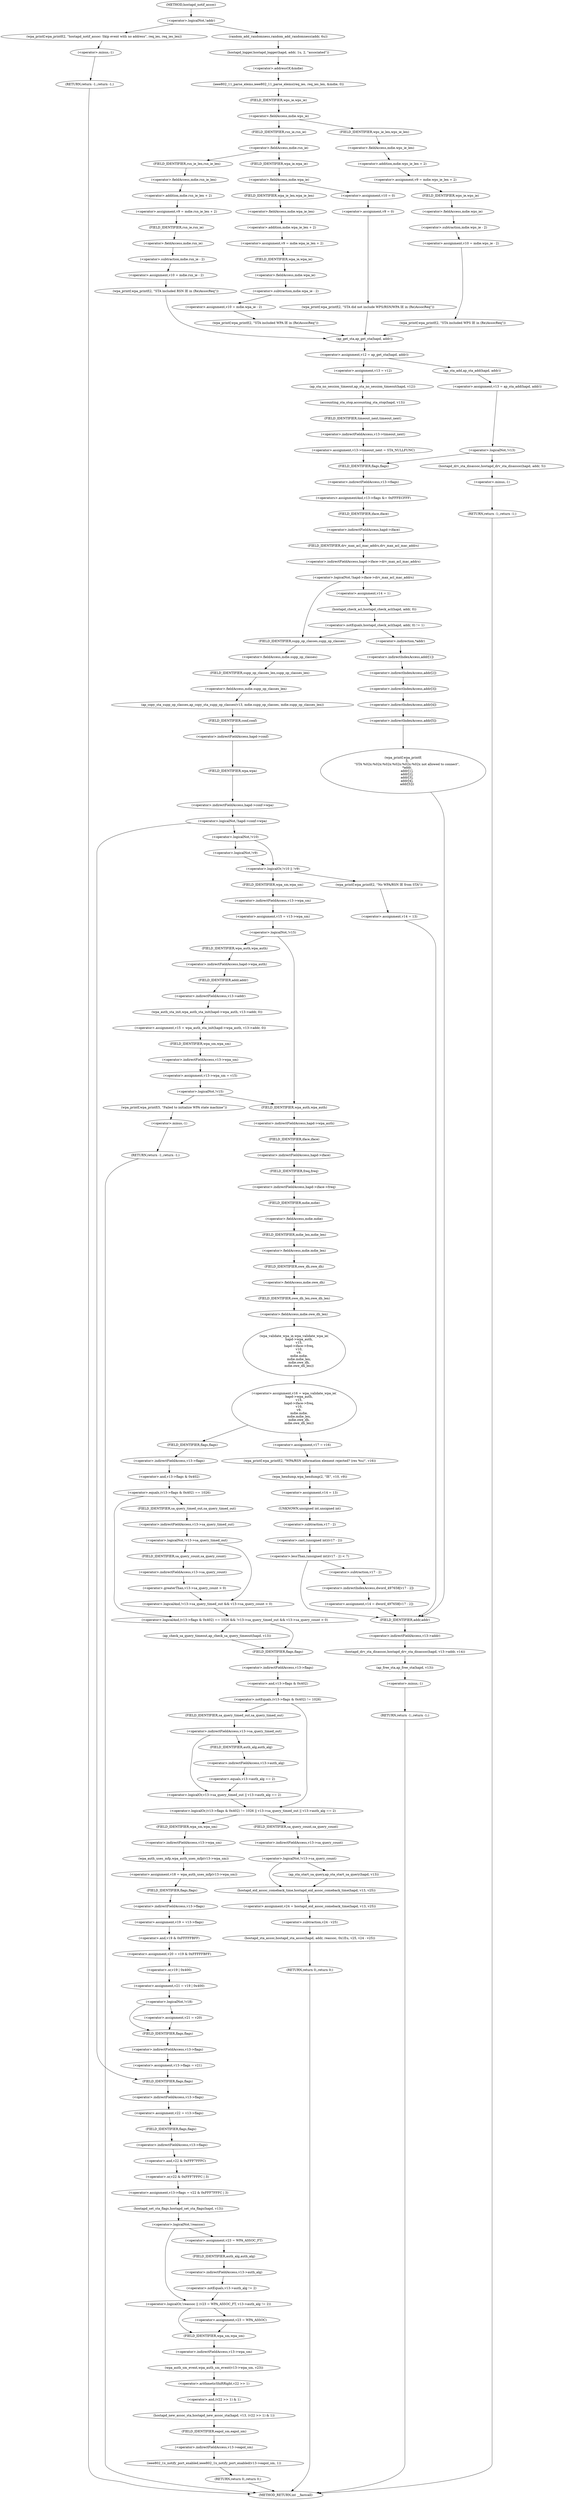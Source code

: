 digraph hostapd_notif_assoc {  
"1000143" [label = "(<operator>.logicalNot,!addr)" ]
"1000146" [label = "(wpa_printf,wpa_printf(2, \"hostapd_notif_assoc: Skip event with no address\", req_ies, req_ies_len))" ]
"1000151" [label = "(RETURN,return -1;,return -1;)" ]
"1000152" [label = "(<operator>.minus,-1)" ]
"1000154" [label = "(random_add_randomness,random_add_randomness(addr, 6u))" ]
"1000157" [label = "(hostapd_logger,hostapd_logger(hapd, addr, 1u, 2, \"associated\"))" ]
"1000163" [label = "(ieee802_11_parse_elems,ieee802_11_parse_elems(req_ies, req_ies_len, &mdie, 0))" ]
"1000166" [label = "(<operator>.addressOf,&mdie)" ]
"1000170" [label = "(<operator>.fieldAccess,mdie.wps_ie)" ]
"1000172" [label = "(FIELD_IDENTIFIER,wps_ie,wps_ie)" ]
"1000174" [label = "(<operator>.assignment,v9 = mdie.wps_ie_len + 2)" ]
"1000176" [label = "(<operator>.addition,mdie.wps_ie_len + 2)" ]
"1000177" [label = "(<operator>.fieldAccess,mdie.wps_ie_len)" ]
"1000179" [label = "(FIELD_IDENTIFIER,wps_ie_len,wps_ie_len)" ]
"1000181" [label = "(<operator>.assignment,v10 = mdie.wps_ie - 2)" ]
"1000183" [label = "(<operator>.subtraction,mdie.wps_ie - 2)" ]
"1000184" [label = "(<operator>.fieldAccess,mdie.wps_ie)" ]
"1000186" [label = "(FIELD_IDENTIFIER,wps_ie,wps_ie)" ]
"1000188" [label = "(wpa_printf,wpa_printf(2, \"STA included WPS IE in (Re)AssocReq\"))" ]
"1000193" [label = "(<operator>.fieldAccess,mdie.rsn_ie)" ]
"1000195" [label = "(FIELD_IDENTIFIER,rsn_ie,rsn_ie)" ]
"1000197" [label = "(<operator>.assignment,v9 = mdie.rsn_ie_len + 2)" ]
"1000199" [label = "(<operator>.addition,mdie.rsn_ie_len + 2)" ]
"1000200" [label = "(<operator>.fieldAccess,mdie.rsn_ie_len)" ]
"1000202" [label = "(FIELD_IDENTIFIER,rsn_ie_len,rsn_ie_len)" ]
"1000204" [label = "(<operator>.assignment,v10 = mdie.rsn_ie - 2)" ]
"1000206" [label = "(<operator>.subtraction,mdie.rsn_ie - 2)" ]
"1000207" [label = "(<operator>.fieldAccess,mdie.rsn_ie)" ]
"1000209" [label = "(FIELD_IDENTIFIER,rsn_ie,rsn_ie)" ]
"1000211" [label = "(wpa_printf,wpa_printf(2, \"STA included RSN IE in (Re)AssocReq\"))" ]
"1000216" [label = "(<operator>.fieldAccess,mdie.wpa_ie)" ]
"1000218" [label = "(FIELD_IDENTIFIER,wpa_ie,wpa_ie)" ]
"1000220" [label = "(<operator>.assignment,v9 = mdie.wpa_ie_len + 2)" ]
"1000222" [label = "(<operator>.addition,mdie.wpa_ie_len + 2)" ]
"1000223" [label = "(<operator>.fieldAccess,mdie.wpa_ie_len)" ]
"1000225" [label = "(FIELD_IDENTIFIER,wpa_ie_len,wpa_ie_len)" ]
"1000227" [label = "(<operator>.assignment,v10 = mdie.wpa_ie - 2)" ]
"1000229" [label = "(<operator>.subtraction,mdie.wpa_ie - 2)" ]
"1000230" [label = "(<operator>.fieldAccess,mdie.wpa_ie)" ]
"1000232" [label = "(FIELD_IDENTIFIER,wpa_ie,wpa_ie)" ]
"1000234" [label = "(wpa_printf,wpa_printf(2, \"STA included WPA IE in (Re)AssocReq\"))" ]
"1000239" [label = "(<operator>.assignment,v10 = 0)" ]
"1000242" [label = "(<operator>.assignment,v9 = 0)" ]
"1000245" [label = "(wpa_printf,wpa_printf(2, \"STA did not include WPS/RSN/WPA IE in (Re)AssocReq\"))" ]
"1000248" [label = "(<operator>.assignment,v12 = ap_get_sta(hapd, addr))" ]
"1000250" [label = "(ap_get_sta,ap_get_sta(hapd, addr))" ]
"1000256" [label = "(<operator>.assignment,v13 = v12)" ]
"1000259" [label = "(ap_sta_no_session_timeout,ap_sta_no_session_timeout(hapd, v12))" ]
"1000262" [label = "(accounting_sta_stop,accounting_sta_stop(hapd, v13))" ]
"1000265" [label = "(<operator>.assignment,v13->timeout_next = STA_NULLFUNC)" ]
"1000266" [label = "(<operator>.indirectFieldAccess,v13->timeout_next)" ]
"1000268" [label = "(FIELD_IDENTIFIER,timeout_next,timeout_next)" ]
"1000272" [label = "(<operator>.assignment,v13 = ap_sta_add(hapd, addr))" ]
"1000274" [label = "(ap_sta_add,ap_sta_add(hapd, addr))" ]
"1000278" [label = "(<operator>.logicalNot,!v13)" ]
"1000281" [label = "(hostapd_drv_sta_disassoc,hostapd_drv_sta_disassoc(hapd, addr, 5))" ]
"1000285" [label = "(RETURN,return -1;,return -1;)" ]
"1000286" [label = "(<operator>.minus,-1)" ]
"1000288" [label = "(<operators>.assignmentAnd,v13->flags &= 0xFFFECFFF)" ]
"1000289" [label = "(<operator>.indirectFieldAccess,v13->flags)" ]
"1000291" [label = "(FIELD_IDENTIFIER,flags,flags)" ]
"1000294" [label = "(<operator>.logicalNot,!hapd->iface->drv_max_acl_mac_addrs)" ]
"1000295" [label = "(<operator>.indirectFieldAccess,hapd->iface->drv_max_acl_mac_addrs)" ]
"1000296" [label = "(<operator>.indirectFieldAccess,hapd->iface)" ]
"1000298" [label = "(FIELD_IDENTIFIER,iface,iface)" ]
"1000299" [label = "(FIELD_IDENTIFIER,drv_max_acl_mac_addrs,drv_max_acl_mac_addrs)" ]
"1000301" [label = "(<operator>.assignment,v14 = 1)" ]
"1000305" [label = "(<operator>.notEquals,hostapd_check_acl(hapd, addr, 0) != 1)" ]
"1000306" [label = "(hostapd_check_acl,hostapd_check_acl(hapd, addr, 0))" ]
"1000312" [label = "(wpa_printf,wpa_printf(\n        3,\n        \"STA %02x:%02x:%02x:%02x:%02x:%02x not allowed to connect\",\n        *addr,\n        addr[1],\n        addr[2],\n        addr[3],\n        addr[4],\n        addr[5]))" ]
"1000315" [label = "(<operator>.indirection,*addr)" ]
"1000317" [label = "(<operator>.indirectIndexAccess,addr[1])" ]
"1000320" [label = "(<operator>.indirectIndexAccess,addr[2])" ]
"1000323" [label = "(<operator>.indirectIndexAccess,addr[3])" ]
"1000326" [label = "(<operator>.indirectIndexAccess,addr[4])" ]
"1000329" [label = "(<operator>.indirectIndexAccess,addr[5])" ]
"1000333" [label = "(ap_copy_sta_supp_op_classes,ap_copy_sta_supp_op_classes(v13, mdie.supp_op_classes, mdie.supp_op_classes_len))" ]
"1000335" [label = "(<operator>.fieldAccess,mdie.supp_op_classes)" ]
"1000337" [label = "(FIELD_IDENTIFIER,supp_op_classes,supp_op_classes)" ]
"1000338" [label = "(<operator>.fieldAccess,mdie.supp_op_classes_len)" ]
"1000340" [label = "(FIELD_IDENTIFIER,supp_op_classes_len,supp_op_classes_len)" ]
"1000342" [label = "(<operator>.logicalNot,!hapd->conf->wpa)" ]
"1000343" [label = "(<operator>.indirectFieldAccess,hapd->conf->wpa)" ]
"1000344" [label = "(<operator>.indirectFieldAccess,hapd->conf)" ]
"1000346" [label = "(FIELD_IDENTIFIER,conf,conf)" ]
"1000347" [label = "(FIELD_IDENTIFIER,wpa,wpa)" ]
"1000350" [label = "(<operator>.assignment,v22 = v13->flags)" ]
"1000352" [label = "(<operator>.indirectFieldAccess,v13->flags)" ]
"1000354" [label = "(FIELD_IDENTIFIER,flags,flags)" ]
"1000355" [label = "(<operator>.assignment,v13->flags = v22 & 0xFFF7FFFC | 3)" ]
"1000356" [label = "(<operator>.indirectFieldAccess,v13->flags)" ]
"1000358" [label = "(FIELD_IDENTIFIER,flags,flags)" ]
"1000359" [label = "(<operator>.or,v22 & 0xFFF7FFFC | 3)" ]
"1000360" [label = "(<operator>.and,v22 & 0xFFF7FFFC)" ]
"1000364" [label = "(hostapd_set_sta_flags,hostapd_set_sta_flags(hapd, v13))" ]
"1000368" [label = "(<operator>.logicalOr,!reassoc || (v23 = WPA_ASSOC_FT, v13->auth_alg != 2))" ]
"1000369" [label = "(<operator>.logicalNot,!reassoc)" ]
"1000372" [label = "(<operator>.assignment,v23 = WPA_ASSOC_FT)" ]
"1000375" [label = "(<operator>.notEquals,v13->auth_alg != 2)" ]
"1000376" [label = "(<operator>.indirectFieldAccess,v13->auth_alg)" ]
"1000378" [label = "(FIELD_IDENTIFIER,auth_alg,auth_alg)" ]
"1000380" [label = "(<operator>.assignment,v23 = WPA_ASSOC)" ]
"1000383" [label = "(wpa_auth_sm_event,wpa_auth_sm_event(v13->wpa_sm, v23))" ]
"1000384" [label = "(<operator>.indirectFieldAccess,v13->wpa_sm)" ]
"1000386" [label = "(FIELD_IDENTIFIER,wpa_sm,wpa_sm)" ]
"1000388" [label = "(hostapd_new_assoc_sta,hostapd_new_assoc_sta(hapd, v13, (v22 >> 1) & 1))" ]
"1000391" [label = "(<operator>.and,(v22 >> 1) & 1)" ]
"1000392" [label = "(<operator>.arithmeticShiftRight,v22 >> 1)" ]
"1000396" [label = "(ieee802_1x_notify_port_enabled,ieee802_1x_notify_port_enabled(v13->eapol_sm, 1))" ]
"1000397" [label = "(<operator>.indirectFieldAccess,v13->eapol_sm)" ]
"1000399" [label = "(FIELD_IDENTIFIER,eapol_sm,eapol_sm)" ]
"1000401" [label = "(RETURN,return 0;,return 0;)" ]
"1000404" [label = "(<operator>.logicalOr,!v10 || !v9)" ]
"1000405" [label = "(<operator>.logicalNot,!v10)" ]
"1000407" [label = "(<operator>.logicalNot,!v9)" ]
"1000410" [label = "(wpa_printf,wpa_printf(2, \"No WPA/RSN IE from STA\"))" ]
"1000413" [label = "(<operator>.assignment,v14 = 13)" ]
"1000417" [label = "(hostapd_drv_sta_disassoc,hostapd_drv_sta_disassoc(hapd, v13->addr, v14))" ]
"1000419" [label = "(<operator>.indirectFieldAccess,v13->addr)" ]
"1000421" [label = "(FIELD_IDENTIFIER,addr,addr)" ]
"1000423" [label = "(ap_free_sta,ap_free_sta(hapd, v13))" ]
"1000426" [label = "(RETURN,return -1;,return -1;)" ]
"1000427" [label = "(<operator>.minus,-1)" ]
"1000429" [label = "(<operator>.assignment,v15 = v13->wpa_sm)" ]
"1000431" [label = "(<operator>.indirectFieldAccess,v13->wpa_sm)" ]
"1000433" [label = "(FIELD_IDENTIFIER,wpa_sm,wpa_sm)" ]
"1000435" [label = "(<operator>.logicalNot,!v15)" ]
"1000438" [label = "(<operator>.assignment,v15 = wpa_auth_sta_init(hapd->wpa_auth, v13->addr, 0))" ]
"1000440" [label = "(wpa_auth_sta_init,wpa_auth_sta_init(hapd->wpa_auth, v13->addr, 0))" ]
"1000441" [label = "(<operator>.indirectFieldAccess,hapd->wpa_auth)" ]
"1000443" [label = "(FIELD_IDENTIFIER,wpa_auth,wpa_auth)" ]
"1000444" [label = "(<operator>.indirectFieldAccess,v13->addr)" ]
"1000446" [label = "(FIELD_IDENTIFIER,addr,addr)" ]
"1000448" [label = "(<operator>.assignment,v13->wpa_sm = v15)" ]
"1000449" [label = "(<operator>.indirectFieldAccess,v13->wpa_sm)" ]
"1000451" [label = "(FIELD_IDENTIFIER,wpa_sm,wpa_sm)" ]
"1000454" [label = "(<operator>.logicalNot,!v15)" ]
"1000457" [label = "(wpa_printf,wpa_printf(5, \"Failed to initialize WPA state machine\"))" ]
"1000460" [label = "(RETURN,return -1;,return -1;)" ]
"1000461" [label = "(<operator>.minus,-1)" ]
"1000463" [label = "(<operator>.assignment,v16 = wpa_validate_wpa_ie(\n          hapd->wpa_auth,\n          v15,\n          hapd->iface->freq,\n          v10,\n          v9,\n          mdie.mdie,\n          mdie.mdie_len,\n          mdie.owe_dh,\n          mdie.owe_dh_len))" ]
"1000465" [label = "(wpa_validate_wpa_ie,wpa_validate_wpa_ie(\n          hapd->wpa_auth,\n          v15,\n          hapd->iface->freq,\n          v10,\n          v9,\n          mdie.mdie,\n          mdie.mdie_len,\n          mdie.owe_dh,\n          mdie.owe_dh_len))" ]
"1000466" [label = "(<operator>.indirectFieldAccess,hapd->wpa_auth)" ]
"1000468" [label = "(FIELD_IDENTIFIER,wpa_auth,wpa_auth)" ]
"1000470" [label = "(<operator>.indirectFieldAccess,hapd->iface->freq)" ]
"1000471" [label = "(<operator>.indirectFieldAccess,hapd->iface)" ]
"1000473" [label = "(FIELD_IDENTIFIER,iface,iface)" ]
"1000474" [label = "(FIELD_IDENTIFIER,freq,freq)" ]
"1000477" [label = "(<operator>.fieldAccess,mdie.mdie)" ]
"1000479" [label = "(FIELD_IDENTIFIER,mdie,mdie)" ]
"1000480" [label = "(<operator>.fieldAccess,mdie.mdie_len)" ]
"1000482" [label = "(FIELD_IDENTIFIER,mdie_len,mdie_len)" ]
"1000483" [label = "(<operator>.fieldAccess,mdie.owe_dh)" ]
"1000485" [label = "(FIELD_IDENTIFIER,owe_dh,owe_dh)" ]
"1000486" [label = "(<operator>.fieldAccess,mdie.owe_dh_len)" ]
"1000488" [label = "(FIELD_IDENTIFIER,owe_dh_len,owe_dh_len)" ]
"1000492" [label = "(<operator>.assignment,v17 = v16)" ]
"1000495" [label = "(wpa_printf,wpa_printf(2, \"WPA/RSN information element rejected? (res %u)\", v16))" ]
"1000499" [label = "(wpa_hexdump,wpa_hexdump(2, \"IE\", v10, v9))" ]
"1000504" [label = "(<operator>.assignment,v14 = 13)" ]
"1000508" [label = "(<operator>.lessThan,(unsigned int)(v17 - 2) < 7)" ]
"1000509" [label = "(<operator>.cast,(unsigned int)(v17 - 2))" ]
"1000510" [label = "(UNKNOWN,unsigned int,unsigned int)" ]
"1000511" [label = "(<operator>.subtraction,v17 - 2)" ]
"1000515" [label = "(<operator>.assignment,v14 = dword_497658[v17 - 2])" ]
"1000517" [label = "(<operator>.indirectIndexAccess,dword_497658[v17 - 2])" ]
"1000519" [label = "(<operator>.subtraction,v17 - 2)" ]
"1000524" [label = "(<operator>.logicalAnd,(v13->flags & 0x402) == 1026 && !v13->sa_query_timed_out && v13->sa_query_count > 0)" ]
"1000525" [label = "(<operator>.equals,(v13->flags & 0x402) == 1026)" ]
"1000526" [label = "(<operator>.and,v13->flags & 0x402)" ]
"1000527" [label = "(<operator>.indirectFieldAccess,v13->flags)" ]
"1000529" [label = "(FIELD_IDENTIFIER,flags,flags)" ]
"1000532" [label = "(<operator>.logicalAnd,!v13->sa_query_timed_out && v13->sa_query_count > 0)" ]
"1000533" [label = "(<operator>.logicalNot,!v13->sa_query_timed_out)" ]
"1000534" [label = "(<operator>.indirectFieldAccess,v13->sa_query_timed_out)" ]
"1000536" [label = "(FIELD_IDENTIFIER,sa_query_timed_out,sa_query_timed_out)" ]
"1000537" [label = "(<operator>.greaterThan,v13->sa_query_count > 0)" ]
"1000538" [label = "(<operator>.indirectFieldAccess,v13->sa_query_count)" ]
"1000540" [label = "(FIELD_IDENTIFIER,sa_query_count,sa_query_count)" ]
"1000542" [label = "(ap_check_sa_query_timeout,ap_check_sa_query_timeout(hapd, v13))" ]
"1000546" [label = "(<operator>.logicalOr,(v13->flags & 0x402) != 1026 || v13->sa_query_timed_out || v13->auth_alg == 2)" ]
"1000547" [label = "(<operator>.notEquals,(v13->flags & 0x402) != 1026)" ]
"1000548" [label = "(<operator>.and,v13->flags & 0x402)" ]
"1000549" [label = "(<operator>.indirectFieldAccess,v13->flags)" ]
"1000551" [label = "(FIELD_IDENTIFIER,flags,flags)" ]
"1000554" [label = "(<operator>.logicalOr,v13->sa_query_timed_out || v13->auth_alg == 2)" ]
"1000555" [label = "(<operator>.indirectFieldAccess,v13->sa_query_timed_out)" ]
"1000557" [label = "(FIELD_IDENTIFIER,sa_query_timed_out,sa_query_timed_out)" ]
"1000558" [label = "(<operator>.equals,v13->auth_alg == 2)" ]
"1000559" [label = "(<operator>.indirectFieldAccess,v13->auth_alg)" ]
"1000561" [label = "(FIELD_IDENTIFIER,auth_alg,auth_alg)" ]
"1000564" [label = "(<operator>.assignment,v18 = wpa_auth_uses_mfp(v13->wpa_sm))" ]
"1000566" [label = "(wpa_auth_uses_mfp,wpa_auth_uses_mfp(v13->wpa_sm))" ]
"1000567" [label = "(<operator>.indirectFieldAccess,v13->wpa_sm)" ]
"1000569" [label = "(FIELD_IDENTIFIER,wpa_sm,wpa_sm)" ]
"1000570" [label = "(<operator>.assignment,v19 = v13->flags)" ]
"1000572" [label = "(<operator>.indirectFieldAccess,v13->flags)" ]
"1000574" [label = "(FIELD_IDENTIFIER,flags,flags)" ]
"1000575" [label = "(<operator>.assignment,v20 = v19 & 0xFFFFFBFF)" ]
"1000577" [label = "(<operator>.and,v19 & 0xFFFFFBFF)" ]
"1000580" [label = "(<operator>.assignment,v21 = v19 | 0x400)" ]
"1000582" [label = "(<operator>.or,v19 | 0x400)" ]
"1000586" [label = "(<operator>.logicalNot,!v18)" ]
"1000588" [label = "(<operator>.assignment,v21 = v20)" ]
"1000591" [label = "(<operator>.assignment,v13->flags = v21)" ]
"1000592" [label = "(<operator>.indirectFieldAccess,v13->flags)" ]
"1000594" [label = "(FIELD_IDENTIFIER,flags,flags)" ]
"1000598" [label = "(<operator>.logicalNot,!v13->sa_query_count)" ]
"1000599" [label = "(<operator>.indirectFieldAccess,v13->sa_query_count)" ]
"1000601" [label = "(FIELD_IDENTIFIER,sa_query_count,sa_query_count)" ]
"1000602" [label = "(ap_sta_start_sa_query,ap_sta_start_sa_query(hapd, v13))" ]
"1000605" [label = "(<operator>.assignment,v24 = hostapd_eid_assoc_comeback_time(hapd, v13, v25))" ]
"1000607" [label = "(hostapd_eid_assoc_comeback_time,hostapd_eid_assoc_comeback_time(hapd, v13, v25))" ]
"1000611" [label = "(hostapd_sta_assoc,hostapd_sta_assoc(hapd, addr, reassoc, 0x1Eu, v25, v24 - v25))" ]
"1000617" [label = "(<operator>.subtraction,v24 - v25)" ]
"1000620" [label = "(RETURN,return 0;,return 0;)" ]
"1000118" [label = "(METHOD,hostapd_notif_assoc)" ]
"1000622" [label = "(METHOD_RETURN,int __fastcall)" ]
  "1000143" -> "1000146" 
  "1000143" -> "1000154" 
  "1000146" -> "1000152" 
  "1000151" -> "1000622" 
  "1000152" -> "1000151" 
  "1000154" -> "1000157" 
  "1000157" -> "1000166" 
  "1000163" -> "1000172" 
  "1000166" -> "1000163" 
  "1000170" -> "1000179" 
  "1000170" -> "1000195" 
  "1000172" -> "1000170" 
  "1000174" -> "1000186" 
  "1000176" -> "1000174" 
  "1000177" -> "1000176" 
  "1000179" -> "1000177" 
  "1000181" -> "1000188" 
  "1000183" -> "1000181" 
  "1000184" -> "1000183" 
  "1000186" -> "1000184" 
  "1000188" -> "1000250" 
  "1000193" -> "1000202" 
  "1000193" -> "1000218" 
  "1000195" -> "1000193" 
  "1000197" -> "1000209" 
  "1000199" -> "1000197" 
  "1000200" -> "1000199" 
  "1000202" -> "1000200" 
  "1000204" -> "1000211" 
  "1000206" -> "1000204" 
  "1000207" -> "1000206" 
  "1000209" -> "1000207" 
  "1000211" -> "1000250" 
  "1000216" -> "1000225" 
  "1000216" -> "1000239" 
  "1000218" -> "1000216" 
  "1000220" -> "1000232" 
  "1000222" -> "1000220" 
  "1000223" -> "1000222" 
  "1000225" -> "1000223" 
  "1000227" -> "1000234" 
  "1000229" -> "1000227" 
  "1000230" -> "1000229" 
  "1000232" -> "1000230" 
  "1000234" -> "1000250" 
  "1000239" -> "1000242" 
  "1000242" -> "1000245" 
  "1000245" -> "1000250" 
  "1000248" -> "1000256" 
  "1000248" -> "1000274" 
  "1000250" -> "1000248" 
  "1000256" -> "1000259" 
  "1000259" -> "1000262" 
  "1000262" -> "1000268" 
  "1000265" -> "1000291" 
  "1000266" -> "1000265" 
  "1000268" -> "1000266" 
  "1000272" -> "1000278" 
  "1000274" -> "1000272" 
  "1000278" -> "1000281" 
  "1000278" -> "1000291" 
  "1000281" -> "1000286" 
  "1000285" -> "1000622" 
  "1000286" -> "1000285" 
  "1000288" -> "1000298" 
  "1000289" -> "1000288" 
  "1000291" -> "1000289" 
  "1000294" -> "1000301" 
  "1000294" -> "1000337" 
  "1000295" -> "1000294" 
  "1000296" -> "1000299" 
  "1000298" -> "1000296" 
  "1000299" -> "1000295" 
  "1000301" -> "1000306" 
  "1000305" -> "1000315" 
  "1000305" -> "1000337" 
  "1000306" -> "1000305" 
  "1000312" -> "1000421" 
  "1000315" -> "1000317" 
  "1000317" -> "1000320" 
  "1000320" -> "1000323" 
  "1000323" -> "1000326" 
  "1000326" -> "1000329" 
  "1000329" -> "1000312" 
  "1000333" -> "1000346" 
  "1000335" -> "1000340" 
  "1000337" -> "1000335" 
  "1000338" -> "1000333" 
  "1000340" -> "1000338" 
  "1000342" -> "1000354" 
  "1000342" -> "1000405" 
  "1000343" -> "1000342" 
  "1000344" -> "1000347" 
  "1000346" -> "1000344" 
  "1000347" -> "1000343" 
  "1000350" -> "1000358" 
  "1000352" -> "1000350" 
  "1000354" -> "1000352" 
  "1000355" -> "1000364" 
  "1000356" -> "1000360" 
  "1000358" -> "1000356" 
  "1000359" -> "1000355" 
  "1000360" -> "1000359" 
  "1000364" -> "1000369" 
  "1000368" -> "1000380" 
  "1000368" -> "1000386" 
  "1000369" -> "1000368" 
  "1000369" -> "1000372" 
  "1000372" -> "1000378" 
  "1000375" -> "1000368" 
  "1000376" -> "1000375" 
  "1000378" -> "1000376" 
  "1000380" -> "1000386" 
  "1000383" -> "1000392" 
  "1000384" -> "1000383" 
  "1000386" -> "1000384" 
  "1000388" -> "1000399" 
  "1000391" -> "1000388" 
  "1000392" -> "1000391" 
  "1000396" -> "1000401" 
  "1000397" -> "1000396" 
  "1000399" -> "1000397" 
  "1000401" -> "1000622" 
  "1000404" -> "1000410" 
  "1000404" -> "1000433" 
  "1000405" -> "1000404" 
  "1000405" -> "1000407" 
  "1000407" -> "1000404" 
  "1000410" -> "1000413" 
  "1000413" -> "1000421" 
  "1000417" -> "1000423" 
  "1000419" -> "1000417" 
  "1000421" -> "1000419" 
  "1000423" -> "1000427" 
  "1000426" -> "1000622" 
  "1000427" -> "1000426" 
  "1000429" -> "1000435" 
  "1000431" -> "1000429" 
  "1000433" -> "1000431" 
  "1000435" -> "1000443" 
  "1000435" -> "1000468" 
  "1000438" -> "1000451" 
  "1000440" -> "1000438" 
  "1000441" -> "1000446" 
  "1000443" -> "1000441" 
  "1000444" -> "1000440" 
  "1000446" -> "1000444" 
  "1000448" -> "1000454" 
  "1000449" -> "1000448" 
  "1000451" -> "1000449" 
  "1000454" -> "1000457" 
  "1000454" -> "1000468" 
  "1000457" -> "1000461" 
  "1000460" -> "1000622" 
  "1000461" -> "1000460" 
  "1000463" -> "1000492" 
  "1000463" -> "1000529" 
  "1000465" -> "1000463" 
  "1000466" -> "1000473" 
  "1000468" -> "1000466" 
  "1000470" -> "1000479" 
  "1000471" -> "1000474" 
  "1000473" -> "1000471" 
  "1000474" -> "1000470" 
  "1000477" -> "1000482" 
  "1000479" -> "1000477" 
  "1000480" -> "1000485" 
  "1000482" -> "1000480" 
  "1000483" -> "1000488" 
  "1000485" -> "1000483" 
  "1000486" -> "1000465" 
  "1000488" -> "1000486" 
  "1000492" -> "1000495" 
  "1000495" -> "1000499" 
  "1000499" -> "1000504" 
  "1000504" -> "1000510" 
  "1000508" -> "1000519" 
  "1000508" -> "1000421" 
  "1000509" -> "1000508" 
  "1000510" -> "1000511" 
  "1000511" -> "1000509" 
  "1000515" -> "1000421" 
  "1000517" -> "1000515" 
  "1000519" -> "1000517" 
  "1000524" -> "1000542" 
  "1000524" -> "1000551" 
  "1000525" -> "1000524" 
  "1000525" -> "1000536" 
  "1000526" -> "1000525" 
  "1000527" -> "1000526" 
  "1000529" -> "1000527" 
  "1000532" -> "1000524" 
  "1000533" -> "1000532" 
  "1000533" -> "1000540" 
  "1000534" -> "1000533" 
  "1000536" -> "1000534" 
  "1000537" -> "1000532" 
  "1000538" -> "1000537" 
  "1000540" -> "1000538" 
  "1000542" -> "1000551" 
  "1000546" -> "1000569" 
  "1000546" -> "1000601" 
  "1000547" -> "1000546" 
  "1000547" -> "1000557" 
  "1000548" -> "1000547" 
  "1000549" -> "1000548" 
  "1000551" -> "1000549" 
  "1000554" -> "1000546" 
  "1000555" -> "1000554" 
  "1000555" -> "1000561" 
  "1000557" -> "1000555" 
  "1000558" -> "1000554" 
  "1000559" -> "1000558" 
  "1000561" -> "1000559" 
  "1000564" -> "1000574" 
  "1000566" -> "1000564" 
  "1000567" -> "1000566" 
  "1000569" -> "1000567" 
  "1000570" -> "1000577" 
  "1000572" -> "1000570" 
  "1000574" -> "1000572" 
  "1000575" -> "1000582" 
  "1000577" -> "1000575" 
  "1000580" -> "1000586" 
  "1000582" -> "1000580" 
  "1000586" -> "1000588" 
  "1000586" -> "1000594" 
  "1000588" -> "1000594" 
  "1000591" -> "1000354" 
  "1000592" -> "1000591" 
  "1000594" -> "1000592" 
  "1000598" -> "1000602" 
  "1000598" -> "1000607" 
  "1000599" -> "1000598" 
  "1000601" -> "1000599" 
  "1000602" -> "1000607" 
  "1000605" -> "1000617" 
  "1000607" -> "1000605" 
  "1000611" -> "1000620" 
  "1000617" -> "1000611" 
  "1000620" -> "1000622" 
  "1000118" -> "1000143" 
}
